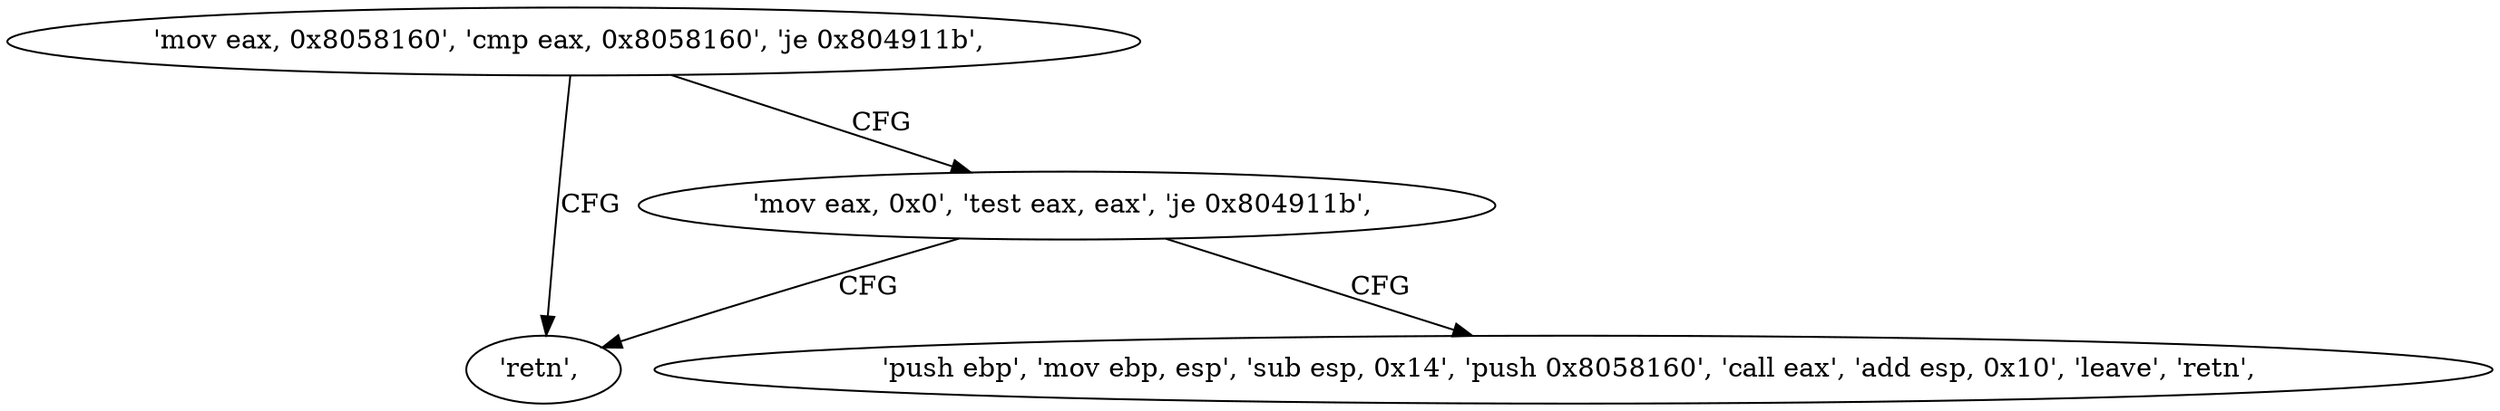 digraph "func" {
"134516980" [label = "'mov eax, 0x8058160', 'cmp eax, 0x8058160', 'je 0x804911b', " ]
"134517019" [label = "'retn', " ]
"134516992" [label = "'mov eax, 0x0', 'test eax, eax', 'je 0x804911b', " ]
"134517001" [label = "'push ebp', 'mov ebp, esp', 'sub esp, 0x14', 'push 0x8058160', 'call eax', 'add esp, 0x10', 'leave', 'retn', " ]
"134516980" -> "134517019" [ label = "CFG" ]
"134516980" -> "134516992" [ label = "CFG" ]
"134516992" -> "134517019" [ label = "CFG" ]
"134516992" -> "134517001" [ label = "CFG" ]
}
